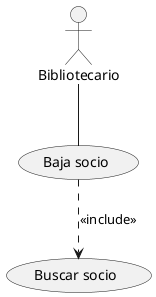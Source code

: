 @startuml
actor Bibliotecario
usecase "Baja socio" as 1
usecase "Buscar socio" as 2

Bibliotecario -- 1
1 ..> 2 : <<include>>
@enduml